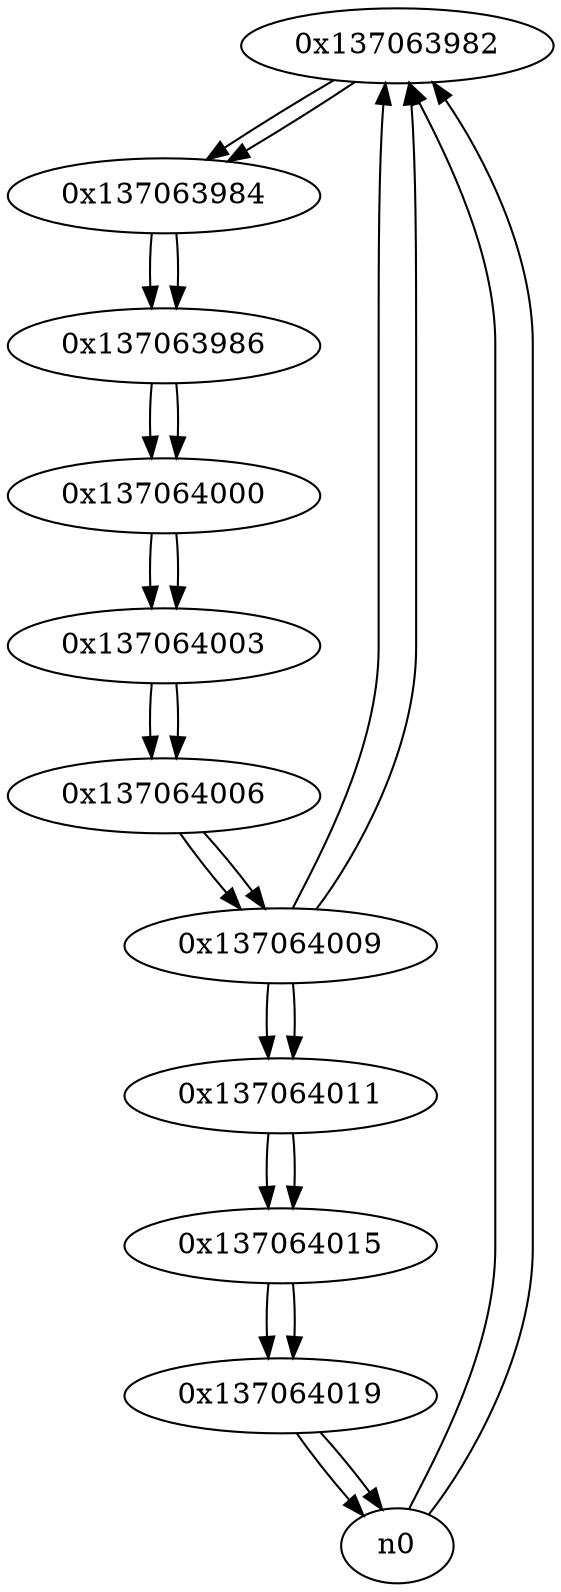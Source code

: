 digraph G{
/* nodes */
  n1 [label="0x137063982"]
  n2 [label="0x137063984"]
  n3 [label="0x137063986"]
  n4 [label="0x137064000"]
  n5 [label="0x137064003"]
  n6 [label="0x137064006"]
  n7 [label="0x137064009"]
  n8 [label="0x137064011"]
  n9 [label="0x137064015"]
  n10 [label="0x137064019"]
/* edges */
n1 -> n2;
n0 -> n1;
n7 -> n1;
n0 -> n1;
n2 -> n3;
n1 -> n2;
n3 -> n4;
n2 -> n3;
n4 -> n5;
n3 -> n4;
n5 -> n6;
n4 -> n5;
n6 -> n7;
n5 -> n6;
n7 -> n8;
n7 -> n1;
n6 -> n7;
n8 -> n9;
n7 -> n8;
n9 -> n10;
n8 -> n9;
n10 -> n0;
n10 -> n0;
n9 -> n10;
}
